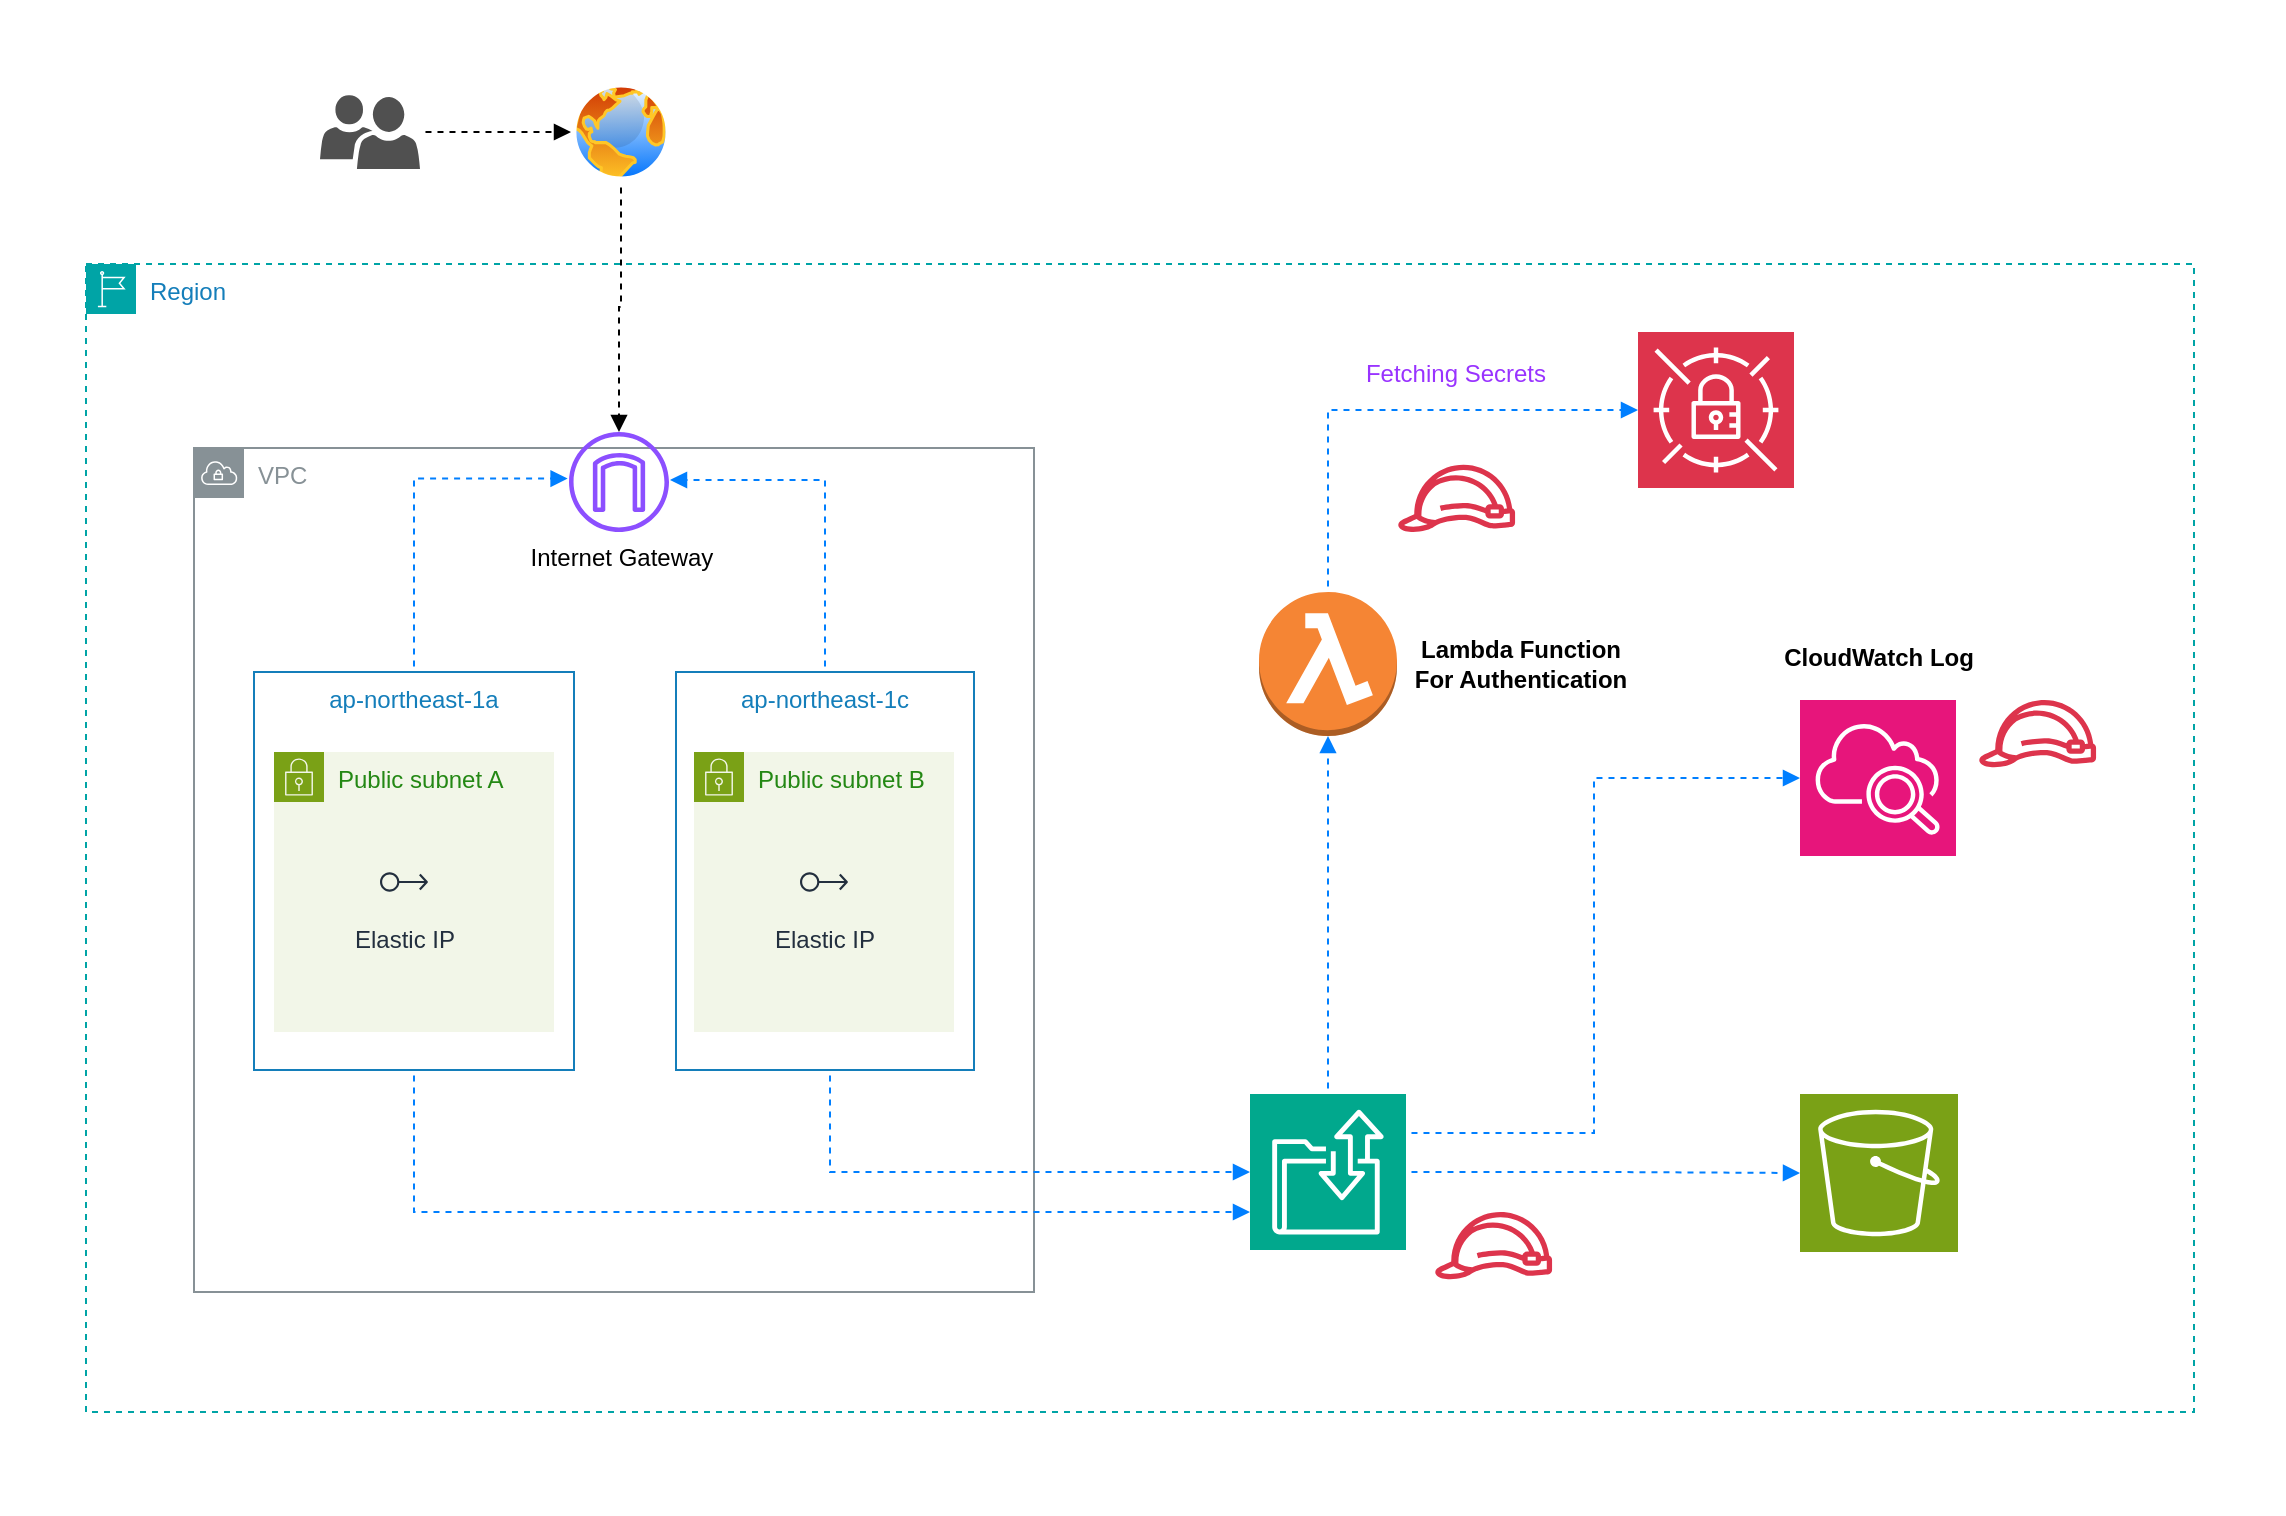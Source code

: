 <mxfile version="26.2.12">
  <diagram name="Page-1" id="xtLRZRomz-fxhVOw-txb">
    <mxGraphModel dx="309" dy="163" grid="0" gridSize="10" guides="1" tooltips="1" connect="1" arrows="1" fold="1" page="1" pageScale="1" pageWidth="1169" pageHeight="827" background="none" math="0" shadow="0">
      <root>
        <mxCell id="0" />
        <mxCell id="1" parent="0" />
        <mxCell id="yy3Ijg_ue1_PDFxGy03H-34" value="" style="rounded=1;arcSize=0;fillColor=none;gradientColor=none;strokeWidth=2;strokeColor=light-dark(#ffffff, #ededed);" vertex="1" parent="1">
          <mxGeometry x="4" y="5" width="1140" height="755" as="geometry" />
        </mxCell>
        <mxCell id="yy3Ijg_ue1_PDFxGy03H-33" value="Region" style="points=[[0,0],[0.25,0],[0.5,0],[0.75,0],[1,0],[1,0.25],[1,0.5],[1,0.75],[1,1],[0.75,1],[0.5,1],[0.25,1],[0,1],[0,0.75],[0,0.5],[0,0.25]];outlineConnect=0;gradientColor=none;html=1;whiteSpace=wrap;fontSize=12;fontStyle=0;container=1;pointerEvents=0;collapsible=0;recursiveResize=0;shape=mxgraph.aws4.group;grIcon=mxgraph.aws4.group_region;strokeColor=#00A4A6;fillColor=none;verticalAlign=top;align=left;spacingLeft=30;fontColor=#147EBA;dashed=1;" vertex="1" parent="1">
          <mxGeometry x="46" y="136" width="1054" height="574" as="geometry" />
        </mxCell>
        <mxCell id="yy3Ijg_ue1_PDFxGy03H-40" value="Fetching Secrets" style="text;html=1;align=center;verticalAlign=middle;whiteSpace=wrap;rounded=0;fontColor=#9933FF;" vertex="1" parent="yy3Ijg_ue1_PDFxGy03H-33">
          <mxGeometry x="608.32" y="40" width="154" height="30" as="geometry" />
        </mxCell>
        <mxCell id="yy3Ijg_ue1_PDFxGy03H-3" value="VPC" style="sketch=0;outlineConnect=0;gradientColor=none;html=1;whiteSpace=wrap;fontSize=12;fontStyle=0;shape=mxgraph.aws4.group;grIcon=mxgraph.aws4.group_vpc;strokeColor=#879196;fillColor=none;verticalAlign=top;align=left;spacingLeft=30;fontColor=#879196;dashed=0;" vertex="1" parent="1">
          <mxGeometry x="100" y="228" width="420" height="422" as="geometry" />
        </mxCell>
        <mxCell id="yy3Ijg_ue1_PDFxGy03H-12" style="edgeStyle=orthogonalEdgeStyle;rounded=0;orthogonalLoop=1;jettySize=auto;html=1;dashed=1;endArrow=block;endFill=1;strokeColor=#007FFF;flowAnimation=1;" edge="1" parent="1" source="yy3Ijg_ue1_PDFxGy03H-4" target="yy3Ijg_ue1_PDFxGy03H-10">
          <mxGeometry relative="1" as="geometry">
            <Array as="points">
              <mxPoint x="210" y="610" />
            </Array>
          </mxGeometry>
        </mxCell>
        <mxCell id="yy3Ijg_ue1_PDFxGy03H-32" style="edgeStyle=orthogonalEdgeStyle;rounded=0;orthogonalLoop=1;jettySize=auto;html=1;exitX=0.5;exitY=0;exitDx=0;exitDy=0;entryX=-0.014;entryY=0.466;entryDx=0;entryDy=0;entryPerimeter=0;endArrow=block;endFill=1;dashed=1;strokeColor=#007FFF;flowAnimation=1;" edge="1" parent="1" source="yy3Ijg_ue1_PDFxGy03H-4" target="yy3Ijg_ue1_PDFxGy03H-6">
          <mxGeometry relative="1" as="geometry" />
        </mxCell>
        <mxCell id="yy3Ijg_ue1_PDFxGy03H-4" value="ap-northeast-1a" style="fillColor=none;strokeColor=#147EBA;verticalAlign=top;fontStyle=0;fontColor=#147EBA;whiteSpace=wrap;html=1;" vertex="1" parent="1">
          <mxGeometry x="130" y="340" width="160" height="199" as="geometry" />
        </mxCell>
        <mxCell id="yy3Ijg_ue1_PDFxGy03H-1" value="Public subnet A" style="points=[[0,0],[0.25,0],[0.5,0],[0.75,0],[1,0],[1,0.25],[1,0.5],[1,0.75],[1,1],[0.75,1],[0.5,1],[0.25,1],[0,1],[0,0.75],[0,0.5],[0,0.25]];outlineConnect=0;gradientColor=none;html=1;whiteSpace=wrap;fontSize=12;fontStyle=0;container=1;pointerEvents=0;collapsible=0;recursiveResize=0;shape=mxgraph.aws4.group;grIcon=mxgraph.aws4.group_security_group;grStroke=0;strokeColor=#7AA116;fillColor=#F2F6E8;verticalAlign=top;align=left;spacingLeft=30;fontColor=#248814;dashed=0;" vertex="1" parent="1">
          <mxGeometry x="140" y="380" width="140" height="140" as="geometry" />
        </mxCell>
        <mxCell id="yy3Ijg_ue1_PDFxGy03H-9" value="Elastic IP" style="sketch=0;outlineConnect=0;fontColor=#232F3E;gradientColor=none;strokeColor=#232F3E;fillColor=none;dashed=0;verticalLabelPosition=bottom;verticalAlign=top;align=center;html=1;fontSize=12;fontStyle=0;aspect=fixed;shape=mxgraph.aws4.resourceIcon;resIcon=mxgraph.aws4.elastic_ip_address;fillStyle=auto;" vertex="1" parent="yy3Ijg_ue1_PDFxGy03H-1">
          <mxGeometry x="50" y="50" width="30" height="30" as="geometry" />
        </mxCell>
        <mxCell id="yy3Ijg_ue1_PDFxGy03H-45" style="edgeStyle=orthogonalEdgeStyle;rounded=0;orthogonalLoop=1;jettySize=auto;html=1;exitX=0.5;exitY=0;exitDx=0;exitDy=0;entryX=1.01;entryY=0.48;entryDx=0;entryDy=0;entryPerimeter=0;endArrow=block;endFill=1;dashed=1;strokeColor=#007FFF;flowAnimation=1;" edge="1" parent="1" source="yy3Ijg_ue1_PDFxGy03H-5" target="yy3Ijg_ue1_PDFxGy03H-6">
          <mxGeometry relative="1" as="geometry">
            <mxPoint x="340" y="244" as="targetPoint" />
            <Array as="points">
              <mxPoint x="415" y="244" />
            </Array>
          </mxGeometry>
        </mxCell>
        <mxCell id="yy3Ijg_ue1_PDFxGy03H-5" value="ap-northeast-1c" style="fillColor=none;strokeColor=#147EBA;verticalAlign=top;fontStyle=0;fontColor=#147EBA;whiteSpace=wrap;html=1;" vertex="1" parent="1">
          <mxGeometry x="341" y="340" width="149" height="199" as="geometry" />
        </mxCell>
        <mxCell id="yy3Ijg_ue1_PDFxGy03H-2" value="Public subnet B" style="points=[[0,0],[0.25,0],[0.5,0],[0.75,0],[1,0],[1,0.25],[1,0.5],[1,0.75],[1,1],[0.75,1],[0.5,1],[0.25,1],[0,1],[0,0.75],[0,0.5],[0,0.25]];outlineConnect=0;gradientColor=none;html=1;whiteSpace=wrap;fontSize=12;fontStyle=0;container=1;pointerEvents=0;collapsible=0;recursiveResize=0;shape=mxgraph.aws4.group;grIcon=mxgraph.aws4.group_security_group;grStroke=0;strokeColor=#7AA116;fillColor=#F2F6E8;verticalAlign=top;align=left;spacingLeft=30;fontColor=#248814;dashed=0;" vertex="1" parent="1">
          <mxGeometry x="350" y="380" width="130" height="140" as="geometry" />
        </mxCell>
        <mxCell id="yy3Ijg_ue1_PDFxGy03H-8" value="Elastic IP" style="sketch=0;outlineConnect=0;fontColor=#232F3E;gradientColor=none;strokeColor=#232F3E;fillColor=none;dashed=0;verticalLabelPosition=bottom;verticalAlign=top;align=center;html=1;fontSize=12;fontStyle=0;aspect=fixed;shape=mxgraph.aws4.resourceIcon;resIcon=mxgraph.aws4.elastic_ip_address;" vertex="1" parent="yy3Ijg_ue1_PDFxGy03H-2">
          <mxGeometry x="50" y="50" width="30" height="30" as="geometry" />
        </mxCell>
        <mxCell id="yy3Ijg_ue1_PDFxGy03H-6" value="" style="sketch=0;outlineConnect=0;fontColor=#232F3E;gradientColor=none;fillColor=#8C4FFF;strokeColor=none;dashed=0;verticalLabelPosition=bottom;verticalAlign=top;align=center;html=1;fontSize=12;fontStyle=0;aspect=fixed;pointerEvents=1;shape=mxgraph.aws4.internet_gateway;fillStyle=solid;" vertex="1" parent="1">
          <mxGeometry x="287.5" y="220" width="50" height="50" as="geometry" />
        </mxCell>
        <mxCell id="yy3Ijg_ue1_PDFxGy03H-22" style="edgeStyle=orthogonalEdgeStyle;rounded=0;orthogonalLoop=1;jettySize=auto;html=1;exitX=1;exitY=0.25;exitDx=0;exitDy=0;exitPerimeter=0;entryX=0;entryY=0.5;entryDx=0;entryDy=0;entryPerimeter=0;dashed=1;endArrow=block;endFill=1;strokeColor=#007FFF;flowAnimation=1;" edge="1" parent="1" source="yy3Ijg_ue1_PDFxGy03H-10" target="yy3Ijg_ue1_PDFxGy03H-21">
          <mxGeometry relative="1" as="geometry">
            <mxPoint x="1053" y="319.294" as="targetPoint" />
            <Array as="points">
              <mxPoint x="800" y="571" />
              <mxPoint x="800" y="393" />
            </Array>
          </mxGeometry>
        </mxCell>
        <mxCell id="yy3Ijg_ue1_PDFxGy03H-10" value="" style="sketch=0;points=[[0,0,0],[0.25,0,0],[0.5,0,0],[0.75,0,0],[1,0,0],[0,1,0],[0.25,1,0],[0.5,1,0],[0.75,1,0],[1,1,0],[0,0.25,0],[0,0.5,0],[0,0.75,0],[1,0.25,0],[1,0.5,0],[1,0.75,0]];outlineConnect=0;fontColor=#232F3E;fillColor=#01A88D;strokeColor=#ffffff;dashed=0;verticalLabelPosition=bottom;verticalAlign=top;align=center;html=1;fontSize=12;fontStyle=0;aspect=fixed;shape=mxgraph.aws4.resourceIcon;resIcon=mxgraph.aws4.transfer_family;" vertex="1" parent="1">
          <mxGeometry x="628" y="551" width="78" height="78" as="geometry" />
        </mxCell>
        <mxCell id="yy3Ijg_ue1_PDFxGy03H-14" style="edgeStyle=orthogonalEdgeStyle;rounded=0;orthogonalLoop=1;jettySize=auto;html=1;entryX=0;entryY=0.5;entryDx=0;entryDy=0;entryPerimeter=0;dashed=1;endArrow=block;endFill=1;strokeColor=#007FFF;flowAnimation=1;" edge="1" parent="1" source="yy3Ijg_ue1_PDFxGy03H-5" target="yy3Ijg_ue1_PDFxGy03H-10">
          <mxGeometry relative="1" as="geometry">
            <Array as="points">
              <mxPoint x="418" y="590" />
            </Array>
          </mxGeometry>
        </mxCell>
        <mxCell id="yy3Ijg_ue1_PDFxGy03H-15" value="" style="outlineConnect=0;dashed=0;verticalLabelPosition=bottom;verticalAlign=top;align=center;html=1;shape=mxgraph.aws3.lambda_function;fillColor=#F58534;gradientColor=none;" vertex="1" parent="1">
          <mxGeometry x="632.5" y="300" width="69" height="72" as="geometry" />
        </mxCell>
        <mxCell id="yy3Ijg_ue1_PDFxGy03H-16" style="edgeStyle=orthogonalEdgeStyle;rounded=0;orthogonalLoop=1;jettySize=auto;html=1;entryX=0.5;entryY=1;entryDx=0;entryDy=0;entryPerimeter=0;dashed=1;endArrow=block;endFill=1;strokeColor=#007FFF;flowAnimation=1;" edge="1" parent="1" source="yy3Ijg_ue1_PDFxGy03H-10" target="yy3Ijg_ue1_PDFxGy03H-15">
          <mxGeometry relative="1" as="geometry" />
        </mxCell>
        <mxCell id="yy3Ijg_ue1_PDFxGy03H-17" value="" style="sketch=0;outlineConnect=0;fontColor=#232F3E;gradientColor=none;fillColor=#DD344C;strokeColor=none;dashed=0;verticalLabelPosition=bottom;verticalAlign=top;align=center;html=1;fontSize=12;fontStyle=0;aspect=fixed;pointerEvents=1;shape=mxgraph.aws4.role;" vertex="1" parent="1">
          <mxGeometry x="701.5" y="236.36" width="59.64" height="33.64" as="geometry" />
        </mxCell>
        <mxCell id="yy3Ijg_ue1_PDFxGy03H-18" value="" style="sketch=0;outlineConnect=0;fontColor=#232F3E;gradientColor=none;fillColor=#DD344C;strokeColor=none;dashed=0;verticalLabelPosition=bottom;verticalAlign=top;align=center;html=1;fontSize=12;fontStyle=0;aspect=fixed;pointerEvents=1;shape=mxgraph.aws4.role;" vertex="1" parent="1">
          <mxGeometry x="720" y="610" width="59.64" height="33.64" as="geometry" />
        </mxCell>
        <mxCell id="yy3Ijg_ue1_PDFxGy03H-19" value="" style="sketch=0;points=[[0,0,0],[0.25,0,0],[0.5,0,0],[0.75,0,0],[1,0,0],[0,1,0],[0.25,1,0],[0.5,1,0],[0.75,1,0],[1,1,0],[0,0.25,0],[0,0.5,0],[0,0.75,0],[1,0.25,0],[1,0.5,0],[1,0.75,0]];outlineConnect=0;fontColor=#232F3E;fillColor=#7AA116;strokeColor=#ffffff;dashed=0;verticalLabelPosition=bottom;verticalAlign=top;align=center;html=1;fontSize=12;fontStyle=0;aspect=fixed;shape=mxgraph.aws4.resourceIcon;resIcon=mxgraph.aws4.s3;" vertex="1" parent="1">
          <mxGeometry x="903" y="551" width="79" height="79" as="geometry" />
        </mxCell>
        <mxCell id="yy3Ijg_ue1_PDFxGy03H-20" style="edgeStyle=orthogonalEdgeStyle;rounded=0;orthogonalLoop=1;jettySize=auto;html=1;startArrow=none;startFill=0;dashed=1;endArrow=block;endFill=1;strokeColor=#007FFF;flowAnimation=1;" edge="1" parent="1" source="yy3Ijg_ue1_PDFxGy03H-10" target="yy3Ijg_ue1_PDFxGy03H-19">
          <mxGeometry relative="1" as="geometry">
            <Array as="points" />
          </mxGeometry>
        </mxCell>
        <mxCell id="yy3Ijg_ue1_PDFxGy03H-21" value="" style="sketch=0;points=[[0,0,0],[0.25,0,0],[0.5,0,0],[0.75,0,0],[1,0,0],[0,1,0],[0.25,1,0],[0.5,1,0],[0.75,1,0],[1,1,0],[0,0.25,0],[0,0.5,0],[0,0.75,0],[1,0.25,0],[1,0.5,0],[1,0.75,0]];points=[[0,0,0],[0.25,0,0],[0.5,0,0],[0.75,0,0],[1,0,0],[0,1,0],[0.25,1,0],[0.5,1,0],[0.75,1,0],[1,1,0],[0,0.25,0],[0,0.5,0],[0,0.75,0],[1,0.25,0],[1,0.5,0],[1,0.75,0]];outlineConnect=0;fontColor=#232F3E;fillColor=#E7157B;strokeColor=#ffffff;dashed=0;verticalLabelPosition=bottom;verticalAlign=top;align=center;html=1;fontSize=12;fontStyle=0;aspect=fixed;shape=mxgraph.aws4.resourceIcon;resIcon=mxgraph.aws4.cloudwatch_2;" vertex="1" parent="1">
          <mxGeometry x="903" y="354" width="78" height="78" as="geometry" />
        </mxCell>
        <mxCell id="yy3Ijg_ue1_PDFxGy03H-23" value="" style="sketch=0;outlineConnect=0;fontColor=#232F3E;gradientColor=none;fillColor=#DD344C;strokeColor=none;dashed=0;verticalLabelPosition=bottom;verticalAlign=top;align=center;html=1;fontSize=12;fontStyle=0;aspect=fixed;pointerEvents=1;shape=mxgraph.aws4.role;" vertex="1" parent="1">
          <mxGeometry x="992" y="354" width="59.64" height="33.64" as="geometry" />
        </mxCell>
        <mxCell id="yy3Ijg_ue1_PDFxGy03H-27" style="edgeStyle=orthogonalEdgeStyle;rounded=0;orthogonalLoop=1;jettySize=auto;html=1;exitX=0.5;exitY=1;exitDx=0;exitDy=0;dashed=1;endArrow=block;endFill=1;flowAnimation=1;" edge="1" parent="1" source="yy3Ijg_ue1_PDFxGy03H-43" target="yy3Ijg_ue1_PDFxGy03H-6">
          <mxGeometry relative="1" as="geometry">
            <mxPoint x="313.5" y="139" as="sourcePoint" />
          </mxGeometry>
        </mxCell>
        <mxCell id="yy3Ijg_ue1_PDFxGy03H-35" value="Internet Gateway" style="text;html=1;align=center;verticalAlign=middle;whiteSpace=wrap;rounded=0;" vertex="1" parent="1">
          <mxGeometry x="264.5" y="267" width="98" height="32" as="geometry" />
        </mxCell>
        <mxCell id="yy3Ijg_ue1_PDFxGy03H-36" value="Lambda Function &lt;br&gt;For Authentication" style="text;html=1;align=center;verticalAlign=middle;whiteSpace=wrap;rounded=0;fontStyle=1" vertex="1" parent="1">
          <mxGeometry x="687" y="321" width="153" height="30" as="geometry" />
        </mxCell>
        <mxCell id="yy3Ijg_ue1_PDFxGy03H-37" value="CloudWatch Log" style="text;html=1;align=center;verticalAlign=middle;whiteSpace=wrap;rounded=0;fontStyle=1" vertex="1" parent="1">
          <mxGeometry x="892" y="318" width="101" height="30" as="geometry" />
        </mxCell>
        <mxCell id="yy3Ijg_ue1_PDFxGy03H-38" value="" style="sketch=0;points=[[0,0,0],[0.25,0,0],[0.5,0,0],[0.75,0,0],[1,0,0],[0,1,0],[0.25,1,0],[0.5,1,0],[0.75,1,0],[1,1,0],[0,0.25,0],[0,0.5,0],[0,0.75,0],[1,0.25,0],[1,0.5,0],[1,0.75,0]];outlineConnect=0;fontColor=#232F3E;fillColor=#DD344C;strokeColor=#ffffff;dashed=0;verticalLabelPosition=bottom;verticalAlign=top;align=center;html=1;fontSize=12;fontStyle=0;aspect=fixed;shape=mxgraph.aws4.resourceIcon;resIcon=mxgraph.aws4.secrets_manager;" vertex="1" parent="1">
          <mxGeometry x="822" y="170" width="78" height="78" as="geometry" />
        </mxCell>
        <mxCell id="yy3Ijg_ue1_PDFxGy03H-39" style="edgeStyle=orthogonalEdgeStyle;rounded=0;orthogonalLoop=1;jettySize=auto;html=1;entryX=0;entryY=0.5;entryDx=0;entryDy=0;entryPerimeter=0;dashed=1;endArrow=block;endFill=1;strokeColor=#007FFF;flowAnimation=1;" edge="1" parent="1" source="yy3Ijg_ue1_PDFxGy03H-15" target="yy3Ijg_ue1_PDFxGy03H-38">
          <mxGeometry relative="1" as="geometry">
            <Array as="points">
              <mxPoint x="667" y="209" />
            </Array>
          </mxGeometry>
        </mxCell>
        <mxCell id="yy3Ijg_ue1_PDFxGy03H-44" style="edgeStyle=orthogonalEdgeStyle;rounded=0;orthogonalLoop=1;jettySize=auto;html=1;entryX=0;entryY=0.5;entryDx=0;entryDy=0;dashed=1;endArrow=block;endFill=1;flowAnimation=1;" edge="1" parent="1" source="yy3Ijg_ue1_PDFxGy03H-41" target="yy3Ijg_ue1_PDFxGy03H-43">
          <mxGeometry relative="1" as="geometry" />
        </mxCell>
        <mxCell id="yy3Ijg_ue1_PDFxGy03H-41" value="" style="sketch=0;pointerEvents=1;shadow=0;dashed=0;html=1;strokeColor=none;labelPosition=center;verticalLabelPosition=bottom;verticalAlign=top;align=center;fillColor=#505050;shape=mxgraph.mscae.intune.user_group" vertex="1" parent="1">
          <mxGeometry x="163" y="51.5" width="50" height="37" as="geometry" />
        </mxCell>
        <mxCell id="yy3Ijg_ue1_PDFxGy03H-43" value="" style="image;aspect=fixed;perimeter=ellipsePerimeter;html=1;align=center;shadow=0;dashed=0;spacingTop=3;image=img/lib/active_directory/internet_globe.svg;" vertex="1" parent="1">
          <mxGeometry x="288.5" y="45" width="50" height="50" as="geometry" />
        </mxCell>
      </root>
    </mxGraphModel>
  </diagram>
</mxfile>
